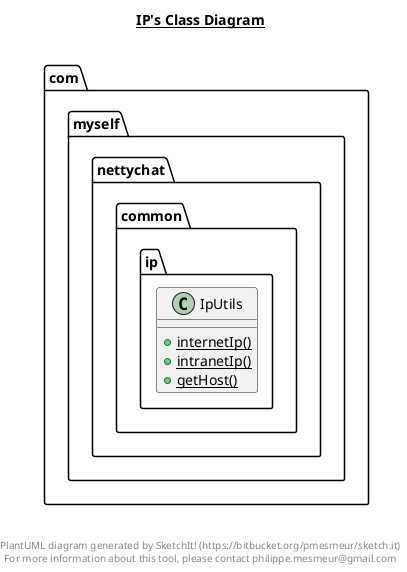 @startuml

title __IP's Class Diagram__\n

  package com.myself.nettychat {
    package com.myself.nettychat.common.ip {
      class IpUtils {
          {static} + internetIp()
          {static} + intranetIp()
          {static} + getHost()
      }
    }
  }
  



right footer


PlantUML diagram generated by SketchIt! (https://bitbucket.org/pmesmeur/sketch.it)
For more information about this tool, please contact philippe.mesmeur@gmail.com
endfooter

@enduml
